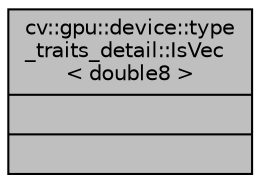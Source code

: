 digraph "cv::gpu::device::type_traits_detail::IsVec&lt; double8 &gt;"
{
 // LATEX_PDF_SIZE
  edge [fontname="Helvetica",fontsize="10",labelfontname="Helvetica",labelfontsize="10"];
  node [fontname="Helvetica",fontsize="10",shape=record];
  Node1 [label="{cv::gpu::device::type\l_traits_detail::IsVec\l\< double8 \>\n||}",height=0.2,width=0.4,color="black", fillcolor="grey75", style="filled", fontcolor="black",tooltip=" "];
}
